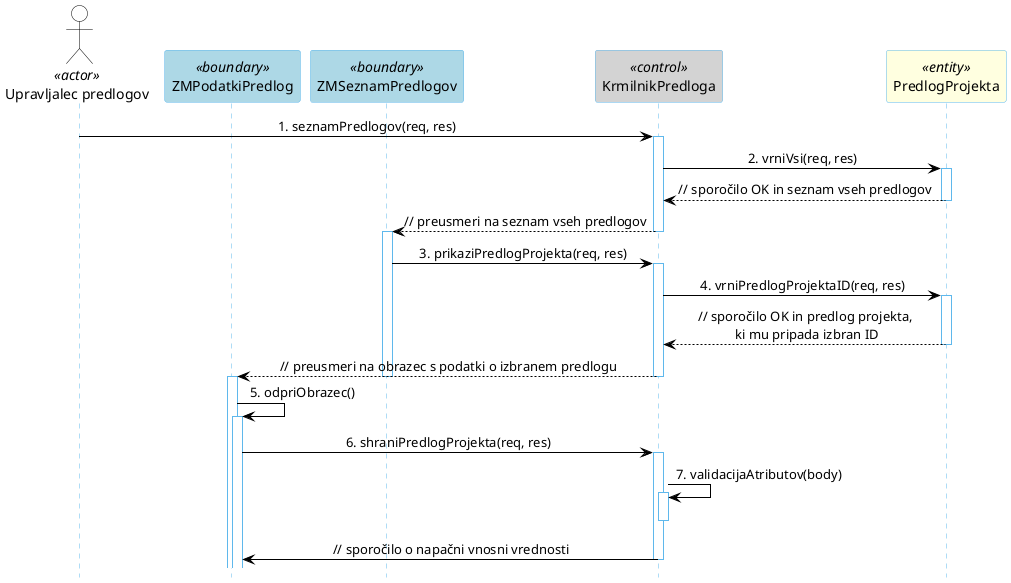 @startuml
hide footbox

skinparam backgroundcolor transparent
skinparam defaultTextAlignment center
skinparam actorBorderColor black
skinparam actorBackgroundColor white
skinparam arrowColor black  
skinparam sequenceLifeLineBorderColor #5FB8EC
skinparam sequenceParticipantBorderColor #5FB8EC
skinparam sequenceParticipantBackgroundColor white


actor "Upravljalec predlogov" as Prijavljen <<actor>>
participant "ZMPodatkiPredlog" as PodatkiPredlog <<boundary>>  #lightBlue
participant "ZMSeznamPredlogov" as SeznamPredlogov <<boundary>>  #lightBlue
participant "KrmilnikPredloga" as PKrmilnik <<control>> #lightGray
participant “PredlogProjekta” as Predloga <<entity>> #lightYellow

Prijavljen -> PKrmilnik: 1. seznamPredlogov(req, res)
activate PKrmilnik
PKrmilnik -> Predloga: 2. vrniVsi(req, res)
activate Predloga
PKrmilnik <-- Predloga: // sporočilo OK in seznam vseh predlogov
deactivate Predloga
SeznamPredlogov <-- PKrmilnik: // preusmeri na seznam vseh predlogov
deactivate PKrmilnik
activate SeznamPredlogov
SeznamPredlogov -> PKrmilnik: 3. prikaziPredlogProjekta(req, res)
activate PKrmilnik
PKrmilnik -> Predloga: 4. vrniPredlogProjektaID(req, res)
activate Predloga
PKrmilnik <-- Predloga: // sporočilo OK in predlog projekta,\n ki mu pripada izbran ID
deactivate Predloga
PodatkiPredlog <-- PKrmilnik: // preusmeri na obrazec s podatki o izbranem predlogu
deactivate PKrmilnik
deactivate SeznamPredlogov
activate PodatkiPredlog
PodatkiPredlog -> PodatkiPredlog: 5. odpriObrazec()
activate PodatkiPredlog
PodatkiPredlog -> PKrmilnik: 6. shraniPredlogProjekta(req, res)
activate PKrmilnik
PKrmilnik -> PKrmilnik: 7. validacijaAtributov(body)
activate PKrmilnik
deactivate PKrmilnik
deactivate Predloga
PodatkiPredlog <- PKrmilnik: // sporočilo o napačni vnosni vrednosti
deactivate PKrmilnik
@enduml
